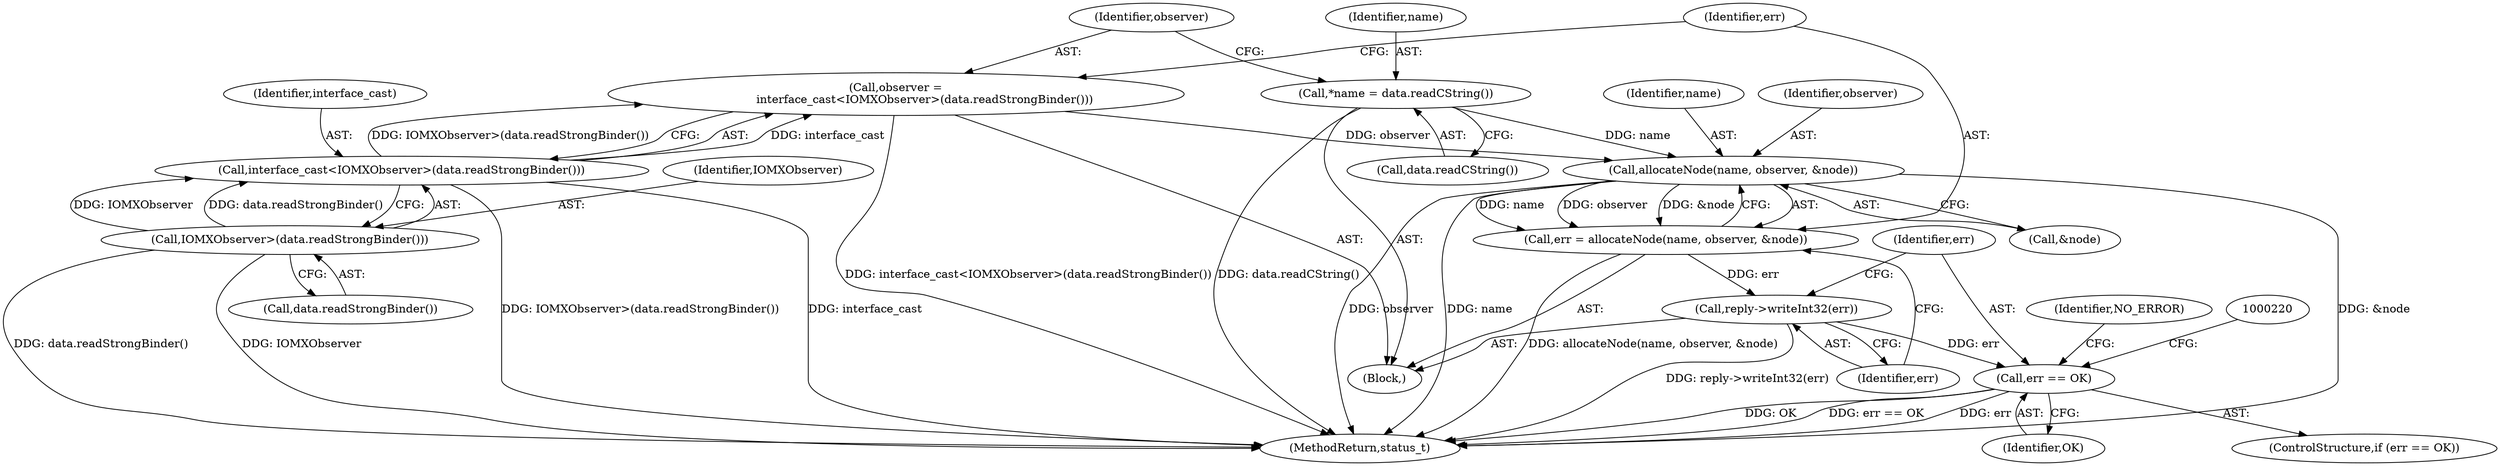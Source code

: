 digraph "0_Android_1171e7c047bf79e7c93342bb6a812c9edd86aa84@pointer" {
"1000206" [label="(Call,allocateNode(name, observer, &node))"];
"1000191" [label="(Call,*name = data.readCString())"];
"1000195" [label="(Call,observer =\n                interface_cast<IOMXObserver>(data.readStrongBinder()))"];
"1000197" [label="(Call,interface_cast<IOMXObserver>(data.readStrongBinder()))"];
"1000199" [label="(Call,IOMXObserver>(data.readStrongBinder()))"];
"1000204" [label="(Call,err = allocateNode(name, observer, &node))"];
"1000211" [label="(Call,reply->writeInt32(err))"];
"1000214" [label="(Call,err == OK)"];
"1000199" [label="(Call,IOMXObserver>(data.readStrongBinder()))"];
"1000208" [label="(Identifier,observer)"];
"1000212" [label="(Identifier,err)"];
"1000223" [label="(Identifier,NO_ERROR)"];
"1000207" [label="(Identifier,name)"];
"1001056" [label="(MethodReturn,status_t)"];
"1000214" [label="(Call,err == OK)"];
"1000197" [label="(Call,interface_cast<IOMXObserver>(data.readStrongBinder()))"];
"1000213" [label="(ControlStructure,if (err == OK))"];
"1000215" [label="(Identifier,err)"];
"1000216" [label="(Identifier,OK)"];
"1000191" [label="(Call,*name = data.readCString())"];
"1000196" [label="(Identifier,observer)"];
"1000211" [label="(Call,reply->writeInt32(err))"];
"1000204" [label="(Call,err = allocateNode(name, observer, &node))"];
"1000193" [label="(Call,data.readCString())"];
"1000192" [label="(Identifier,name)"];
"1000201" [label="(Call,data.readStrongBinder())"];
"1000205" [label="(Identifier,err)"];
"1000200" [label="(Identifier,IOMXObserver)"];
"1000206" [label="(Call,allocateNode(name, observer, &node))"];
"1000195" [label="(Call,observer =\n                interface_cast<IOMXObserver>(data.readStrongBinder()))"];
"1000185" [label="(Block,)"];
"1000198" [label="(Identifier,interface_cast)"];
"1000209" [label="(Call,&node)"];
"1000206" -> "1000204"  [label="AST: "];
"1000206" -> "1000209"  [label="CFG: "];
"1000207" -> "1000206"  [label="AST: "];
"1000208" -> "1000206"  [label="AST: "];
"1000209" -> "1000206"  [label="AST: "];
"1000204" -> "1000206"  [label="CFG: "];
"1000206" -> "1001056"  [label="DDG: &node"];
"1000206" -> "1001056"  [label="DDG: observer"];
"1000206" -> "1001056"  [label="DDG: name"];
"1000206" -> "1000204"  [label="DDG: name"];
"1000206" -> "1000204"  [label="DDG: observer"];
"1000206" -> "1000204"  [label="DDG: &node"];
"1000191" -> "1000206"  [label="DDG: name"];
"1000195" -> "1000206"  [label="DDG: observer"];
"1000191" -> "1000185"  [label="AST: "];
"1000191" -> "1000193"  [label="CFG: "];
"1000192" -> "1000191"  [label="AST: "];
"1000193" -> "1000191"  [label="AST: "];
"1000196" -> "1000191"  [label="CFG: "];
"1000191" -> "1001056"  [label="DDG: data.readCString()"];
"1000195" -> "1000185"  [label="AST: "];
"1000195" -> "1000197"  [label="CFG: "];
"1000196" -> "1000195"  [label="AST: "];
"1000197" -> "1000195"  [label="AST: "];
"1000205" -> "1000195"  [label="CFG: "];
"1000195" -> "1001056"  [label="DDG: interface_cast<IOMXObserver>(data.readStrongBinder())"];
"1000197" -> "1000195"  [label="DDG: interface_cast"];
"1000197" -> "1000195"  [label="DDG: IOMXObserver>(data.readStrongBinder())"];
"1000197" -> "1000199"  [label="CFG: "];
"1000198" -> "1000197"  [label="AST: "];
"1000199" -> "1000197"  [label="AST: "];
"1000197" -> "1001056"  [label="DDG: IOMXObserver>(data.readStrongBinder())"];
"1000197" -> "1001056"  [label="DDG: interface_cast"];
"1000199" -> "1000197"  [label="DDG: IOMXObserver"];
"1000199" -> "1000197"  [label="DDG: data.readStrongBinder()"];
"1000199" -> "1000201"  [label="CFG: "];
"1000200" -> "1000199"  [label="AST: "];
"1000201" -> "1000199"  [label="AST: "];
"1000199" -> "1001056"  [label="DDG: data.readStrongBinder()"];
"1000199" -> "1001056"  [label="DDG: IOMXObserver"];
"1000204" -> "1000185"  [label="AST: "];
"1000205" -> "1000204"  [label="AST: "];
"1000212" -> "1000204"  [label="CFG: "];
"1000204" -> "1001056"  [label="DDG: allocateNode(name, observer, &node)"];
"1000204" -> "1000211"  [label="DDG: err"];
"1000211" -> "1000185"  [label="AST: "];
"1000211" -> "1000212"  [label="CFG: "];
"1000212" -> "1000211"  [label="AST: "];
"1000215" -> "1000211"  [label="CFG: "];
"1000211" -> "1001056"  [label="DDG: reply->writeInt32(err)"];
"1000211" -> "1000214"  [label="DDG: err"];
"1000214" -> "1000213"  [label="AST: "];
"1000214" -> "1000216"  [label="CFG: "];
"1000215" -> "1000214"  [label="AST: "];
"1000216" -> "1000214"  [label="AST: "];
"1000220" -> "1000214"  [label="CFG: "];
"1000223" -> "1000214"  [label="CFG: "];
"1000214" -> "1001056"  [label="DDG: OK"];
"1000214" -> "1001056"  [label="DDG: err == OK"];
"1000214" -> "1001056"  [label="DDG: err"];
}
